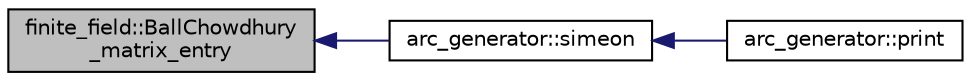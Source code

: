 digraph "finite_field::BallChowdhury_matrix_entry"
{
  edge [fontname="Helvetica",fontsize="10",labelfontname="Helvetica",labelfontsize="10"];
  node [fontname="Helvetica",fontsize="10",shape=record];
  rankdir="LR";
  Node1749 [label="finite_field::BallChowdhury\l_matrix_entry",height=0.2,width=0.4,color="black", fillcolor="grey75", style="filled", fontcolor="black"];
  Node1749 -> Node1750 [dir="back",color="midnightblue",fontsize="10",style="solid",fontname="Helvetica"];
  Node1750 [label="arc_generator::simeon",height=0.2,width=0.4,color="black", fillcolor="white", style="filled",URL="$d4/d21/classarc__generator.html#a70e7c17292bbb3b63c12cc2512e45aba"];
  Node1750 -> Node1751 [dir="back",color="midnightblue",fontsize="10",style="solid",fontname="Helvetica"];
  Node1751 [label="arc_generator::print",height=0.2,width=0.4,color="black", fillcolor="white", style="filled",URL="$d4/d21/classarc__generator.html#a4ae2e25ba85a60fb2a90a7b4f52675f7"];
}
